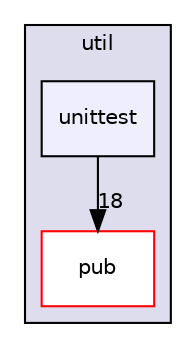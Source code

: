 digraph "util/unittest" {
  compound=true
  node [ fontsize="10", fontname="Helvetica"];
  edge [ labelfontsize="10", labelfontname="Helvetica"];
  subgraph clusterdir_23ec12649285f9fabf3a6b7380226c28 {
    graph [ bgcolor="#ddddee", pencolor="black", label="util" fontname="Helvetica", fontsize="10", URL="dir_23ec12649285f9fabf3a6b7380226c28.html"]
  dir_d80f415f6c0ceff457ce1dbb1cf2035f [shape=box label="pub" fillcolor="white" style="filled" color="red" URL="dir_d80f415f6c0ceff457ce1dbb1cf2035f.html"];
  dir_0f3217f4697342c4554df436a34f1925 [shape=box, label="unittest", style="filled", fillcolor="#eeeeff", pencolor="black", URL="dir_0f3217f4697342c4554df436a34f1925.html"];
  }
  dir_0f3217f4697342c4554df436a34f1925->dir_d80f415f6c0ceff457ce1dbb1cf2035f [headlabel="18", labeldistance=1.5 headhref="dir_000015_000017.html"];
}
